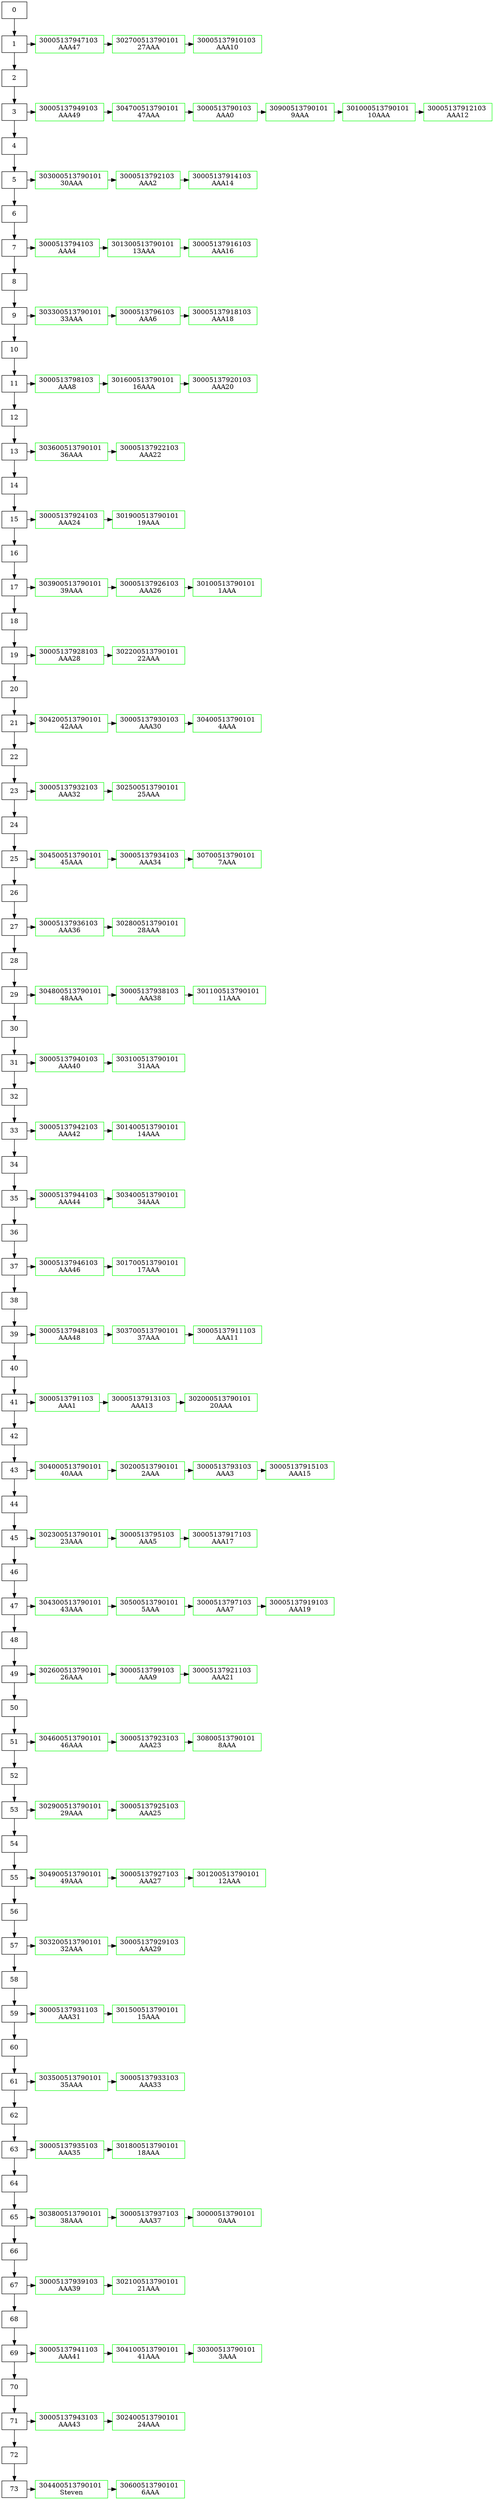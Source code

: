 digraph G { 
 graph [ dpi = 300 ];

node[shape = box]
"0"  ->"1" 
"1" ->"2"  
"2"  ->"3" 
"3" ->"4"  
"4"  ->"5" 
"5" ->"6"  
"6"  ->"7" 
"7" ->"8"  
"8"  ->"9" 
"9" ->"10"  
"10"  ->"11" 
"11" ->"12"  
"12"  ->"13" 
"13" ->"14"  
"14"  ->"15" 
"15" ->"16"  
"16"  ->"17" 
"17" ->"18"  
"18"  ->"19" 
"19" ->"20"  
"20"  ->"21" 
"21" ->"22"  
"22"  ->"23" 
"23" ->"24"  
"24"  ->"25" 
"25" ->"26"  
"26"  ->"27" 
"27" ->"28"  
"28"  ->"29" 
"29" ->"30"  
"30"  ->"31" 
"31" ->"32"  
"32"  ->"33" 
"33" ->"34"  
"34"  ->"35" 
"35" ->"36"  
"36"  ->"37" 
"37" ->"38"  
"38"  ->"39" 
"39" ->"40"  
"40"  ->"41" 
"41" ->"42"  
"42"  ->"43" 
"43" ->"44"  
"44"  ->"45" 
"45" ->"46"  
"46"  ->"47" 
"47" ->"48"  
"48"  ->"49" 
"49" ->"50"  
"50"  ->"51" 
"51" ->"52"  
"52"  ->"53" 
"53" ->"54"  
"54"  ->"55" 
"55" ->"56"  
"56"  ->"57" 
"57" ->"58"  
"58"  ->"59" 
"59" ->"60"  
"60"  ->"61" 
"61" ->"62"  
"62"  ->"63" 
"63" ->"64"  
"64"  ->"65" 
"65" ->"66"  
"66"  ->"67" 
"67" ->"68"  
"68"  ->"69" 
"69" ->"70"  
"70"  ->"71" 
"71" ->"72"  
"72"  ->"73" 
 
 "1" -> "30005137947103"
"30005137947103" [label="30005137947103 \n AAA47 ", color=green; ]
"30005137947103" -> "302700513790101" 
 "302700513790101" [label="302700513790101 \n 27AAA ", color=green; ]
"302700513790101" -> "30005137910103" 
 "30005137910103" [label="30005137910103 \n AAA10 ", color=green; ]

{rank = same ;1;30005137947103;302700513790101;30005137910103}
 
 "3" -> "30005137949103"
"30005137949103" [label="30005137949103 \n AAA49 ", color=green; ]
"30005137949103" -> "304700513790101" 
 "304700513790101" [label="304700513790101 \n 47AAA ", color=green; ]
"304700513790101" -> "3000513790103" 
 "3000513790103" [label="3000513790103 \n AAA0 ", color=green; ]
"3000513790103" -> "30900513790101" 
 "30900513790101" [label="30900513790101 \n 9AAA ", color=green; ]
"30900513790101" -> "301000513790101" 
 "301000513790101" [label="301000513790101 \n 10AAA ", color=green; ]
"301000513790101" -> "30005137912103" 
 "30005137912103" [label="30005137912103 \n AAA12 ", color=green; ]

{rank = same ;3;30005137949103;304700513790101;3000513790103;30900513790101;301000513790101;30005137912103}
 
 "5" -> "303000513790101"
"303000513790101" [label="303000513790101 \n 30AAA ", color=green; ]
"303000513790101" -> "3000513792103" 
 "3000513792103" [label="3000513792103 \n AAA2 ", color=green; ]
"3000513792103" -> "30005137914103" 
 "30005137914103" [label="30005137914103 \n AAA14 ", color=green; ]

{rank = same ;5;303000513790101;3000513792103;30005137914103}
 
 "7" -> "3000513794103"
"3000513794103" [label="3000513794103 \n AAA4 ", color=green; ]
"3000513794103" -> "301300513790101" 
 "301300513790101" [label="301300513790101 \n 13AAA ", color=green; ]
"301300513790101" -> "30005137916103" 
 "30005137916103" [label="30005137916103 \n AAA16 ", color=green; ]

{rank = same ;7;3000513794103;301300513790101;30005137916103}
 
 "9" -> "303300513790101"
"303300513790101" [label="303300513790101 \n 33AAA ", color=green; ]
"303300513790101" -> "3000513796103" 
 "3000513796103" [label="3000513796103 \n AAA6 ", color=green; ]
"3000513796103" -> "30005137918103" 
 "30005137918103" [label="30005137918103 \n AAA18 ", color=green; ]

{rank = same ;9;303300513790101;3000513796103;30005137918103}
 
 "11" -> "3000513798103"
"3000513798103" [label="3000513798103 \n AAA8 ", color=green; ]
"3000513798103" -> "301600513790101" 
 "301600513790101" [label="301600513790101 \n 16AAA ", color=green; ]
"301600513790101" -> "30005137920103" 
 "30005137920103" [label="30005137920103 \n AAA20 ", color=green; ]

{rank = same ;11;3000513798103;301600513790101;30005137920103}
 
 "13" -> "303600513790101"
"303600513790101" [label="303600513790101 \n 36AAA ", color=green; ]
"303600513790101" -> "30005137922103" 
 "30005137922103" [label="30005137922103 \n AAA22 ", color=green; ]

{rank = same ;13;303600513790101;30005137922103}
 
 "15" -> "30005137924103"
"30005137924103" [label="30005137924103 \n AAA24 ", color=green; ]
"30005137924103" -> "301900513790101" 
 "301900513790101" [label="301900513790101 \n 19AAA ", color=green; ]

{rank = same ;15;30005137924103;301900513790101}
 
 "17" -> "303900513790101"
"303900513790101" [label="303900513790101 \n 39AAA ", color=green; ]
"303900513790101" -> "30005137926103" 
 "30005137926103" [label="30005137926103 \n AAA26 ", color=green; ]
"30005137926103" -> "30100513790101" 
 "30100513790101" [label="30100513790101 \n 1AAA ", color=green; ]

{rank = same ;17;303900513790101;30005137926103;30100513790101}
 
 "19" -> "30005137928103"
"30005137928103" [label="30005137928103 \n AAA28 ", color=green; ]
"30005137928103" -> "302200513790101" 
 "302200513790101" [label="302200513790101 \n 22AAA ", color=green; ]

{rank = same ;19;30005137928103;302200513790101}
 
 "21" -> "304200513790101"
"304200513790101" [label="304200513790101 \n 42AAA ", color=green; ]
"304200513790101" -> "30005137930103" 
 "30005137930103" [label="30005137930103 \n AAA30 ", color=green; ]
"30005137930103" -> "30400513790101" 
 "30400513790101" [label="30400513790101 \n 4AAA ", color=green; ]

{rank = same ;21;304200513790101;30005137930103;30400513790101}
 
 "23" -> "30005137932103"
"30005137932103" [label="30005137932103 \n AAA32 ", color=green; ]
"30005137932103" -> "302500513790101" 
 "302500513790101" [label="302500513790101 \n 25AAA ", color=green; ]

{rank = same ;23;30005137932103;302500513790101}
 
 "25" -> "304500513790101"
"304500513790101" [label="304500513790101 \n 45AAA ", color=green; ]
"304500513790101" -> "30005137934103" 
 "30005137934103" [label="30005137934103 \n AAA34 ", color=green; ]
"30005137934103" -> "30700513790101" 
 "30700513790101" [label="30700513790101 \n 7AAA ", color=green; ]

{rank = same ;25;304500513790101;30005137934103;30700513790101}
 
 "27" -> "30005137936103"
"30005137936103" [label="30005137936103 \n AAA36 ", color=green; ]
"30005137936103" -> "302800513790101" 
 "302800513790101" [label="302800513790101 \n 28AAA ", color=green; ]

{rank = same ;27;30005137936103;302800513790101}
 
 "29" -> "304800513790101"
"304800513790101" [label="304800513790101 \n 48AAA ", color=green; ]
"304800513790101" -> "30005137938103" 
 "30005137938103" [label="30005137938103 \n AAA38 ", color=green; ]
"30005137938103" -> "301100513790101" 
 "301100513790101" [label="301100513790101 \n 11AAA ", color=green; ]

{rank = same ;29;304800513790101;30005137938103;301100513790101}
 
 "31" -> "30005137940103"
"30005137940103" [label="30005137940103 \n AAA40 ", color=green; ]
"30005137940103" -> "303100513790101" 
 "303100513790101" [label="303100513790101 \n 31AAA ", color=green; ]

{rank = same ;31;30005137940103;303100513790101}
 
 "33" -> "30005137942103"
"30005137942103" [label="30005137942103 \n AAA42 ", color=green; ]
"30005137942103" -> "301400513790101" 
 "301400513790101" [label="301400513790101 \n 14AAA ", color=green; ]

{rank = same ;33;30005137942103;301400513790101}
 
 "35" -> "30005137944103"
"30005137944103" [label="30005137944103 \n AAA44 ", color=green; ]
"30005137944103" -> "303400513790101" 
 "303400513790101" [label="303400513790101 \n 34AAA ", color=green; ]

{rank = same ;35;30005137944103;303400513790101}
 
 "37" -> "30005137946103"
"30005137946103" [label="30005137946103 \n AAA46 ", color=green; ]
"30005137946103" -> "301700513790101" 
 "301700513790101" [label="301700513790101 \n 17AAA ", color=green; ]

{rank = same ;37;30005137946103;301700513790101}
 
 "39" -> "30005137948103"
"30005137948103" [label="30005137948103 \n AAA48 ", color=green; ]
"30005137948103" -> "303700513790101" 
 "303700513790101" [label="303700513790101 \n 37AAA ", color=green; ]
"303700513790101" -> "30005137911103" 
 "30005137911103" [label="30005137911103 \n AAA11 ", color=green; ]

{rank = same ;39;30005137948103;303700513790101;30005137911103}
 
 "41" -> "3000513791103"
"3000513791103" [label="3000513791103 \n AAA1 ", color=green; ]
"3000513791103" -> "30005137913103" 
 "30005137913103" [label="30005137913103 \n AAA13 ", color=green; ]
"30005137913103" -> "302000513790101" 
 "302000513790101" [label="302000513790101 \n 20AAA ", color=green; ]

{rank = same ;41;3000513791103;30005137913103;302000513790101}
 
 "43" -> "304000513790101"
"304000513790101" [label="304000513790101 \n 40AAA ", color=green; ]
"304000513790101" -> "30200513790101" 
 "30200513790101" [label="30200513790101 \n 2AAA ", color=green; ]
"30200513790101" -> "3000513793103" 
 "3000513793103" [label="3000513793103 \n AAA3 ", color=green; ]
"3000513793103" -> "30005137915103" 
 "30005137915103" [label="30005137915103 \n AAA15 ", color=green; ]

{rank = same ;43;304000513790101;30200513790101;3000513793103;30005137915103}
 
 "45" -> "302300513790101"
"302300513790101" [label="302300513790101 \n 23AAA ", color=green; ]
"302300513790101" -> "3000513795103" 
 "3000513795103" [label="3000513795103 \n AAA5 ", color=green; ]
"3000513795103" -> "30005137917103" 
 "30005137917103" [label="30005137917103 \n AAA17 ", color=green; ]

{rank = same ;45;302300513790101;3000513795103;30005137917103}
 
 "47" -> "304300513790101"
"304300513790101" [label="304300513790101 \n 43AAA ", color=green; ]
"304300513790101" -> "30500513790101" 
 "30500513790101" [label="30500513790101 \n 5AAA ", color=green; ]
"30500513790101" -> "3000513797103" 
 "3000513797103" [label="3000513797103 \n AAA7 ", color=green; ]
"3000513797103" -> "30005137919103" 
 "30005137919103" [label="30005137919103 \n AAA19 ", color=green; ]

{rank = same ;47;304300513790101;30500513790101;3000513797103;30005137919103}
 
 "49" -> "302600513790101"
"302600513790101" [label="302600513790101 \n 26AAA ", color=green; ]
"302600513790101" -> "3000513799103" 
 "3000513799103" [label="3000513799103 \n AAA9 ", color=green; ]
"3000513799103" -> "30005137921103" 
 "30005137921103" [label="30005137921103 \n AAA21 ", color=green; ]

{rank = same ;49;302600513790101;3000513799103;30005137921103}
 
 "51" -> "304600513790101"
"304600513790101" [label="304600513790101 \n 46AAA ", color=green; ]
"304600513790101" -> "30005137923103" 
 "30005137923103" [label="30005137923103 \n AAA23 ", color=green; ]
"30005137923103" -> "30800513790101" 
 "30800513790101" [label="30800513790101 \n 8AAA ", color=green; ]

{rank = same ;51;304600513790101;30005137923103;30800513790101}
 
 "53" -> "302900513790101"
"302900513790101" [label="302900513790101 \n 29AAA ", color=green; ]
"302900513790101" -> "30005137925103" 
 "30005137925103" [label="30005137925103 \n AAA25 ", color=green; ]

{rank = same ;53;302900513790101;30005137925103}
 
 "55" -> "304900513790101"
"304900513790101" [label="304900513790101 \n 49AAA ", color=green; ]
"304900513790101" -> "30005137927103" 
 "30005137927103" [label="30005137927103 \n AAA27 ", color=green; ]
"30005137927103" -> "301200513790101" 
 "301200513790101" [label="301200513790101 \n 12AAA ", color=green; ]

{rank = same ;55;304900513790101;30005137927103;301200513790101}
 
 "57" -> "303200513790101"
"303200513790101" [label="303200513790101 \n 32AAA ", color=green; ]
"303200513790101" -> "30005137929103" 
 "30005137929103" [label="30005137929103 \n AAA29 ", color=green; ]

{rank = same ;57;303200513790101;30005137929103}
 
 "59" -> "30005137931103"
"30005137931103" [label="30005137931103 \n AAA31 ", color=green; ]
"30005137931103" -> "301500513790101" 
 "301500513790101" [label="301500513790101 \n 15AAA ", color=green; ]

{rank = same ;59;30005137931103;301500513790101}
 
 "61" -> "303500513790101"
"303500513790101" [label="303500513790101 \n 35AAA ", color=green; ]
"303500513790101" -> "30005137933103" 
 "30005137933103" [label="30005137933103 \n AAA33 ", color=green; ]

{rank = same ;61;303500513790101;30005137933103}
 
 "63" -> "30005137935103"
"30005137935103" [label="30005137935103 \n AAA35 ", color=green; ]
"30005137935103" -> "301800513790101" 
 "301800513790101" [label="301800513790101 \n 18AAA ", color=green; ]

{rank = same ;63;30005137935103;301800513790101}
 
 "65" -> "303800513790101"
"303800513790101" [label="303800513790101 \n 38AAA ", color=green; ]
"303800513790101" -> "30005137937103" 
 "30005137937103" [label="30005137937103 \n AAA37 ", color=green; ]
"30005137937103" -> "30000513790101" 
 "30000513790101" [label="30000513790101 \n 0AAA ", color=green; ]

{rank = same ;65;303800513790101;30005137937103;30000513790101}
 
 "67" -> "30005137939103"
"30005137939103" [label="30005137939103 \n AAA39 ", color=green; ]
"30005137939103" -> "302100513790101" 
 "302100513790101" [label="302100513790101 \n 21AAA ", color=green; ]

{rank = same ;67;30005137939103;302100513790101}
 
 "69" -> "30005137941103"
"30005137941103" [label="30005137941103 \n AAA41 ", color=green; ]
"30005137941103" -> "304100513790101" 
 "304100513790101" [label="304100513790101 \n 41AAA ", color=green; ]
"304100513790101" -> "30300513790101" 
 "30300513790101" [label="30300513790101 \n 3AAA ", color=green; ]

{rank = same ;69;30005137941103;304100513790101;30300513790101}
 
 "71" -> "30005137943103"
"30005137943103" [label="30005137943103 \n AAA43 ", color=green; ]
"30005137943103" -> "302400513790101" 
 "302400513790101" [label="302400513790101 \n 24AAA ", color=green; ]

{rank = same ;71;30005137943103;302400513790101}
 
 "73" -> "304400513790101"
"304400513790101" [label="304400513790101 \n Steven ", color=green; ]
"304400513790101" -> "30600513790101" 
 "30600513790101" [label="30600513790101 \n 6AAA ", color=green; ]

{rank = same ;73;304400513790101;30600513790101}
}